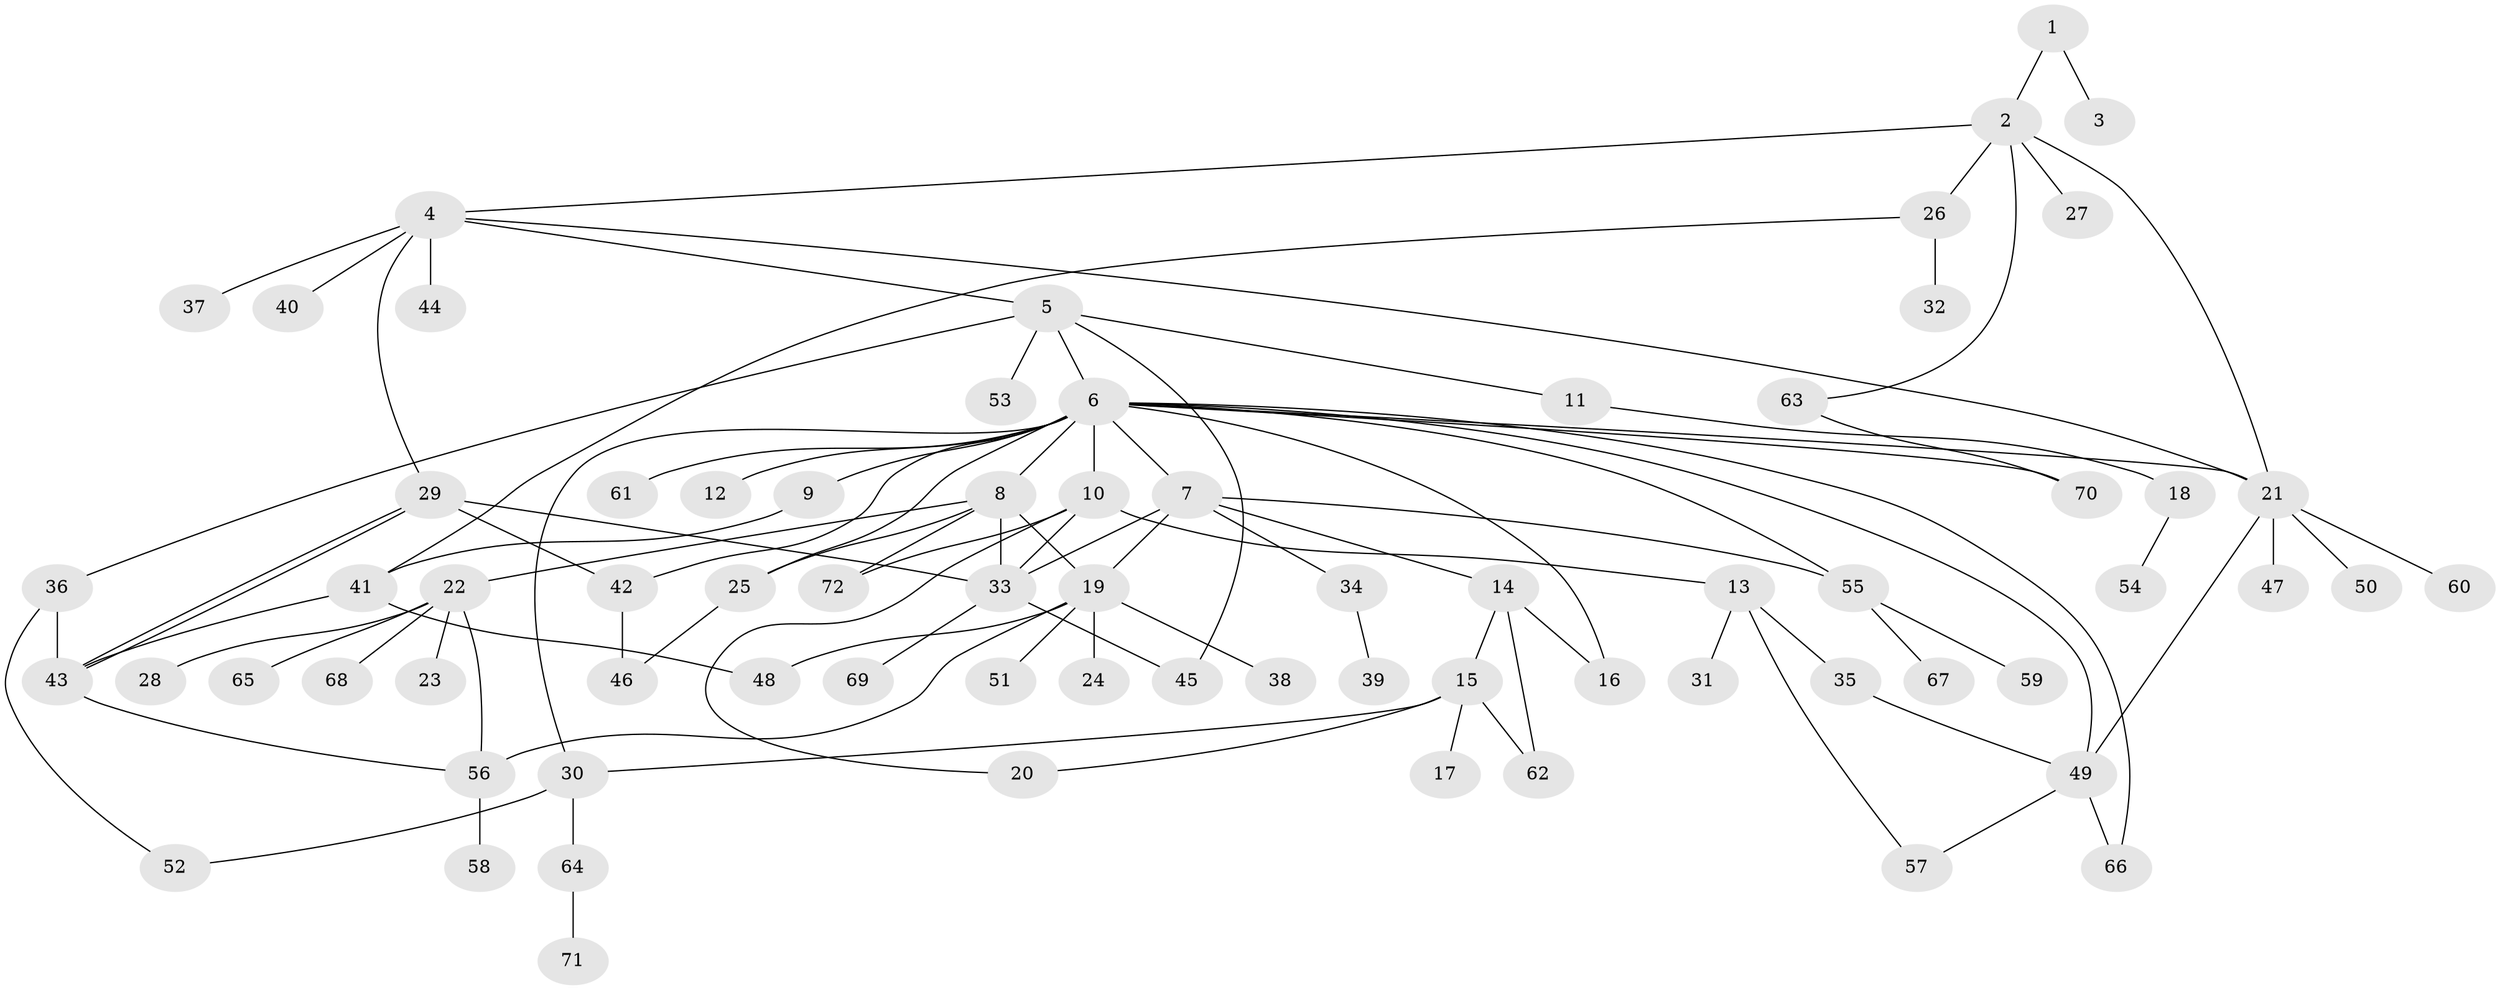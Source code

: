 // Generated by graph-tools (version 1.1) at 2025/26/03/09/25 03:26:06]
// undirected, 72 vertices, 100 edges
graph export_dot {
graph [start="1"]
  node [color=gray90,style=filled];
  1;
  2;
  3;
  4;
  5;
  6;
  7;
  8;
  9;
  10;
  11;
  12;
  13;
  14;
  15;
  16;
  17;
  18;
  19;
  20;
  21;
  22;
  23;
  24;
  25;
  26;
  27;
  28;
  29;
  30;
  31;
  32;
  33;
  34;
  35;
  36;
  37;
  38;
  39;
  40;
  41;
  42;
  43;
  44;
  45;
  46;
  47;
  48;
  49;
  50;
  51;
  52;
  53;
  54;
  55;
  56;
  57;
  58;
  59;
  60;
  61;
  62;
  63;
  64;
  65;
  66;
  67;
  68;
  69;
  70;
  71;
  72;
  1 -- 2;
  1 -- 3;
  2 -- 4;
  2 -- 21;
  2 -- 26;
  2 -- 27;
  2 -- 63;
  4 -- 5;
  4 -- 21;
  4 -- 29;
  4 -- 37;
  4 -- 40;
  4 -- 44;
  5 -- 6;
  5 -- 11;
  5 -- 36;
  5 -- 45;
  5 -- 53;
  6 -- 7;
  6 -- 8;
  6 -- 9;
  6 -- 10;
  6 -- 12;
  6 -- 16;
  6 -- 21;
  6 -- 25;
  6 -- 30;
  6 -- 42;
  6 -- 49;
  6 -- 55;
  6 -- 61;
  6 -- 66;
  6 -- 70;
  7 -- 14;
  7 -- 19;
  7 -- 33;
  7 -- 34;
  7 -- 55;
  8 -- 19;
  8 -- 22;
  8 -- 25;
  8 -- 33;
  8 -- 72;
  9 -- 41;
  10 -- 13;
  10 -- 20;
  10 -- 33;
  10 -- 72;
  11 -- 18;
  13 -- 31;
  13 -- 35;
  13 -- 57;
  14 -- 15;
  14 -- 16;
  14 -- 62;
  15 -- 17;
  15 -- 20;
  15 -- 30;
  15 -- 62;
  18 -- 54;
  19 -- 24;
  19 -- 38;
  19 -- 48;
  19 -- 51;
  19 -- 56;
  21 -- 47;
  21 -- 49;
  21 -- 50;
  21 -- 60;
  22 -- 23;
  22 -- 28;
  22 -- 56;
  22 -- 65;
  22 -- 68;
  25 -- 46;
  26 -- 32;
  26 -- 41;
  29 -- 33;
  29 -- 42;
  29 -- 43;
  29 -- 43;
  30 -- 52;
  30 -- 64;
  33 -- 45;
  33 -- 69;
  34 -- 39;
  35 -- 49;
  36 -- 43;
  36 -- 52;
  41 -- 43;
  41 -- 48;
  42 -- 46;
  43 -- 56;
  49 -- 57;
  49 -- 66;
  55 -- 59;
  55 -- 67;
  56 -- 58;
  63 -- 70;
  64 -- 71;
}
